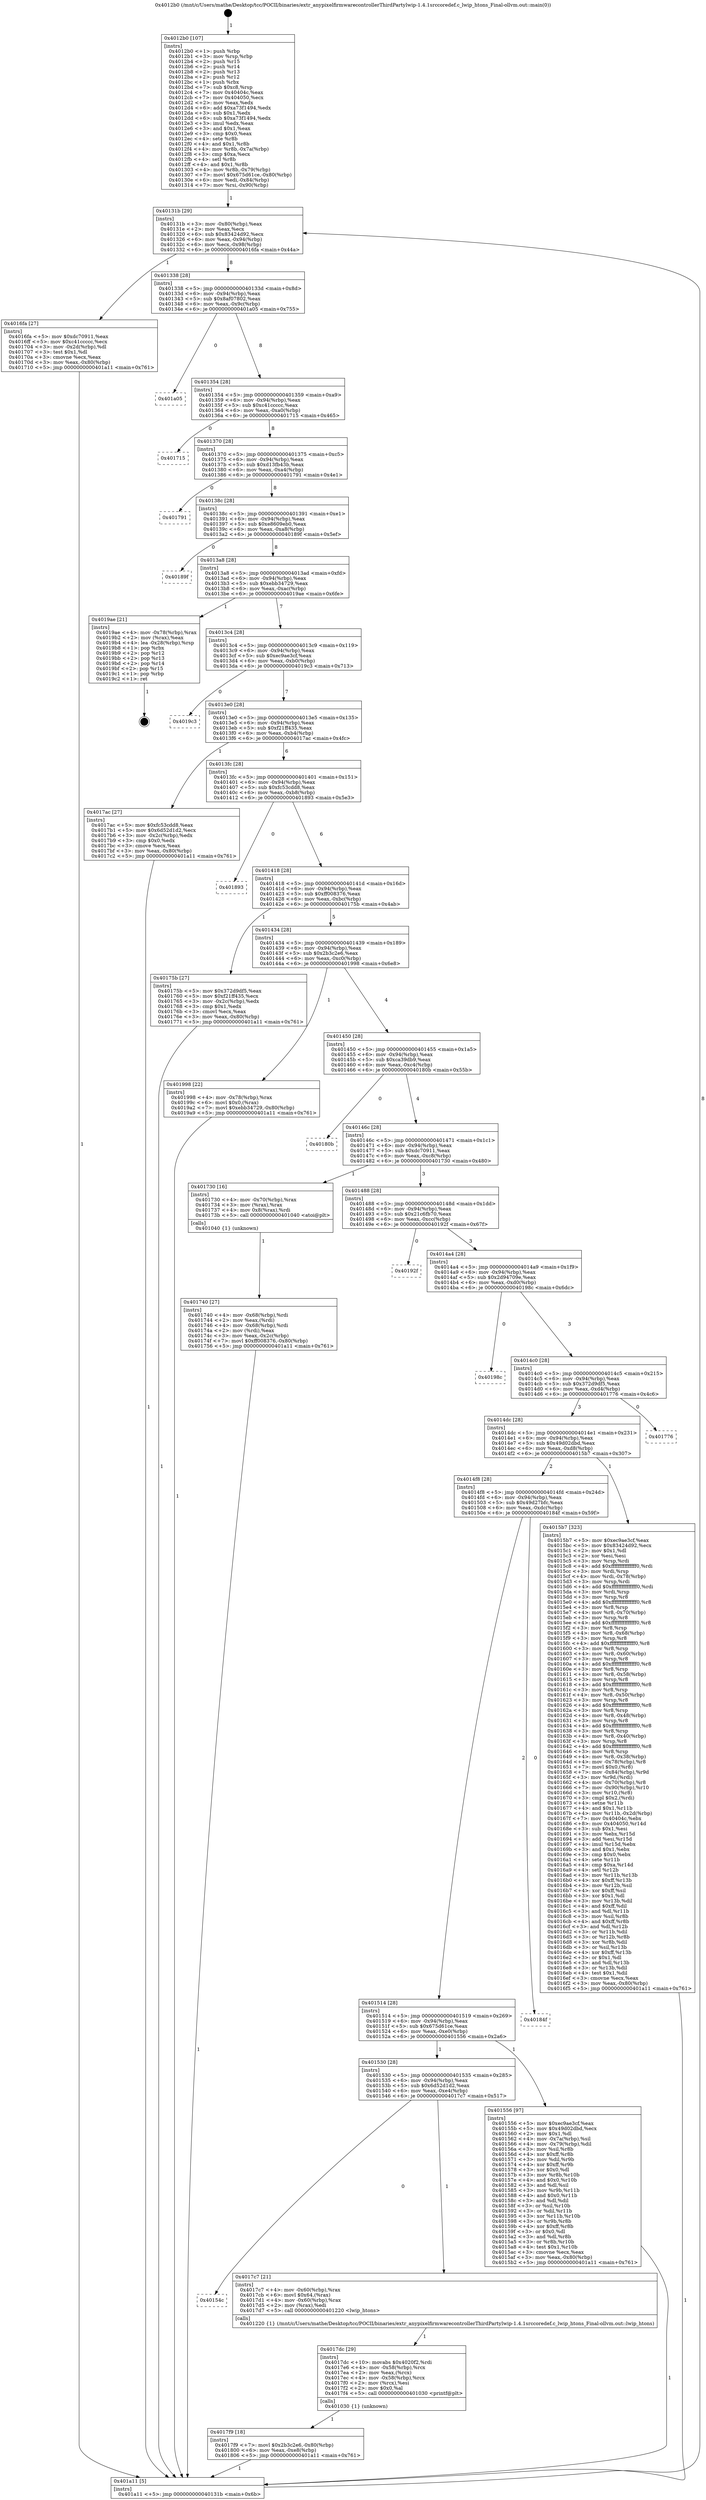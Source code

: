 digraph "0x4012b0" {
  label = "0x4012b0 (/mnt/c/Users/mathe/Desktop/tcc/POCII/binaries/extr_anypixelfirmwarecontrollerThirdPartylwip-1.4.1srccoredef.c_lwip_htons_Final-ollvm.out::main(0))"
  labelloc = "t"
  node[shape=record]

  Entry [label="",width=0.3,height=0.3,shape=circle,fillcolor=black,style=filled]
  "0x40131b" [label="{
     0x40131b [29]\l
     | [instrs]\l
     &nbsp;&nbsp;0x40131b \<+3\>: mov -0x80(%rbp),%eax\l
     &nbsp;&nbsp;0x40131e \<+2\>: mov %eax,%ecx\l
     &nbsp;&nbsp;0x401320 \<+6\>: sub $0x83424d92,%ecx\l
     &nbsp;&nbsp;0x401326 \<+6\>: mov %eax,-0x94(%rbp)\l
     &nbsp;&nbsp;0x40132c \<+6\>: mov %ecx,-0x98(%rbp)\l
     &nbsp;&nbsp;0x401332 \<+6\>: je 00000000004016fa \<main+0x44a\>\l
  }"]
  "0x4016fa" [label="{
     0x4016fa [27]\l
     | [instrs]\l
     &nbsp;&nbsp;0x4016fa \<+5\>: mov $0xdc70911,%eax\l
     &nbsp;&nbsp;0x4016ff \<+5\>: mov $0xc41ccccc,%ecx\l
     &nbsp;&nbsp;0x401704 \<+3\>: mov -0x2d(%rbp),%dl\l
     &nbsp;&nbsp;0x401707 \<+3\>: test $0x1,%dl\l
     &nbsp;&nbsp;0x40170a \<+3\>: cmovne %ecx,%eax\l
     &nbsp;&nbsp;0x40170d \<+3\>: mov %eax,-0x80(%rbp)\l
     &nbsp;&nbsp;0x401710 \<+5\>: jmp 0000000000401a11 \<main+0x761\>\l
  }"]
  "0x401338" [label="{
     0x401338 [28]\l
     | [instrs]\l
     &nbsp;&nbsp;0x401338 \<+5\>: jmp 000000000040133d \<main+0x8d\>\l
     &nbsp;&nbsp;0x40133d \<+6\>: mov -0x94(%rbp),%eax\l
     &nbsp;&nbsp;0x401343 \<+5\>: sub $0x8af07802,%eax\l
     &nbsp;&nbsp;0x401348 \<+6\>: mov %eax,-0x9c(%rbp)\l
     &nbsp;&nbsp;0x40134e \<+6\>: je 0000000000401a05 \<main+0x755\>\l
  }"]
  Exit [label="",width=0.3,height=0.3,shape=circle,fillcolor=black,style=filled,peripheries=2]
  "0x401a05" [label="{
     0x401a05\l
  }", style=dashed]
  "0x401354" [label="{
     0x401354 [28]\l
     | [instrs]\l
     &nbsp;&nbsp;0x401354 \<+5\>: jmp 0000000000401359 \<main+0xa9\>\l
     &nbsp;&nbsp;0x401359 \<+6\>: mov -0x94(%rbp),%eax\l
     &nbsp;&nbsp;0x40135f \<+5\>: sub $0xc41ccccc,%eax\l
     &nbsp;&nbsp;0x401364 \<+6\>: mov %eax,-0xa0(%rbp)\l
     &nbsp;&nbsp;0x40136a \<+6\>: je 0000000000401715 \<main+0x465\>\l
  }"]
  "0x4017f9" [label="{
     0x4017f9 [18]\l
     | [instrs]\l
     &nbsp;&nbsp;0x4017f9 \<+7\>: movl $0x2b3c2e6,-0x80(%rbp)\l
     &nbsp;&nbsp;0x401800 \<+6\>: mov %eax,-0xe8(%rbp)\l
     &nbsp;&nbsp;0x401806 \<+5\>: jmp 0000000000401a11 \<main+0x761\>\l
  }"]
  "0x401715" [label="{
     0x401715\l
  }", style=dashed]
  "0x401370" [label="{
     0x401370 [28]\l
     | [instrs]\l
     &nbsp;&nbsp;0x401370 \<+5\>: jmp 0000000000401375 \<main+0xc5\>\l
     &nbsp;&nbsp;0x401375 \<+6\>: mov -0x94(%rbp),%eax\l
     &nbsp;&nbsp;0x40137b \<+5\>: sub $0xd13fb43b,%eax\l
     &nbsp;&nbsp;0x401380 \<+6\>: mov %eax,-0xa4(%rbp)\l
     &nbsp;&nbsp;0x401386 \<+6\>: je 0000000000401791 \<main+0x4e1\>\l
  }"]
  "0x4017dc" [label="{
     0x4017dc [29]\l
     | [instrs]\l
     &nbsp;&nbsp;0x4017dc \<+10\>: movabs $0x4020f2,%rdi\l
     &nbsp;&nbsp;0x4017e6 \<+4\>: mov -0x58(%rbp),%rcx\l
     &nbsp;&nbsp;0x4017ea \<+2\>: mov %eax,(%rcx)\l
     &nbsp;&nbsp;0x4017ec \<+4\>: mov -0x58(%rbp),%rcx\l
     &nbsp;&nbsp;0x4017f0 \<+2\>: mov (%rcx),%esi\l
     &nbsp;&nbsp;0x4017f2 \<+2\>: mov $0x0,%al\l
     &nbsp;&nbsp;0x4017f4 \<+5\>: call 0000000000401030 \<printf@plt\>\l
     | [calls]\l
     &nbsp;&nbsp;0x401030 \{1\} (unknown)\l
  }"]
  "0x401791" [label="{
     0x401791\l
  }", style=dashed]
  "0x40138c" [label="{
     0x40138c [28]\l
     | [instrs]\l
     &nbsp;&nbsp;0x40138c \<+5\>: jmp 0000000000401391 \<main+0xe1\>\l
     &nbsp;&nbsp;0x401391 \<+6\>: mov -0x94(%rbp),%eax\l
     &nbsp;&nbsp;0x401397 \<+5\>: sub $0xe8609eb0,%eax\l
     &nbsp;&nbsp;0x40139c \<+6\>: mov %eax,-0xa8(%rbp)\l
     &nbsp;&nbsp;0x4013a2 \<+6\>: je 000000000040189f \<main+0x5ef\>\l
  }"]
  "0x40154c" [label="{
     0x40154c\l
  }", style=dashed]
  "0x40189f" [label="{
     0x40189f\l
  }", style=dashed]
  "0x4013a8" [label="{
     0x4013a8 [28]\l
     | [instrs]\l
     &nbsp;&nbsp;0x4013a8 \<+5\>: jmp 00000000004013ad \<main+0xfd\>\l
     &nbsp;&nbsp;0x4013ad \<+6\>: mov -0x94(%rbp),%eax\l
     &nbsp;&nbsp;0x4013b3 \<+5\>: sub $0xebb34729,%eax\l
     &nbsp;&nbsp;0x4013b8 \<+6\>: mov %eax,-0xac(%rbp)\l
     &nbsp;&nbsp;0x4013be \<+6\>: je 00000000004019ae \<main+0x6fe\>\l
  }"]
  "0x4017c7" [label="{
     0x4017c7 [21]\l
     | [instrs]\l
     &nbsp;&nbsp;0x4017c7 \<+4\>: mov -0x60(%rbp),%rax\l
     &nbsp;&nbsp;0x4017cb \<+6\>: movl $0x64,(%rax)\l
     &nbsp;&nbsp;0x4017d1 \<+4\>: mov -0x60(%rbp),%rax\l
     &nbsp;&nbsp;0x4017d5 \<+2\>: mov (%rax),%edi\l
     &nbsp;&nbsp;0x4017d7 \<+5\>: call 0000000000401220 \<lwip_htons\>\l
     | [calls]\l
     &nbsp;&nbsp;0x401220 \{1\} (/mnt/c/Users/mathe/Desktop/tcc/POCII/binaries/extr_anypixelfirmwarecontrollerThirdPartylwip-1.4.1srccoredef.c_lwip_htons_Final-ollvm.out::lwip_htons)\l
  }"]
  "0x4019ae" [label="{
     0x4019ae [21]\l
     | [instrs]\l
     &nbsp;&nbsp;0x4019ae \<+4\>: mov -0x78(%rbp),%rax\l
     &nbsp;&nbsp;0x4019b2 \<+2\>: mov (%rax),%eax\l
     &nbsp;&nbsp;0x4019b4 \<+4\>: lea -0x28(%rbp),%rsp\l
     &nbsp;&nbsp;0x4019b8 \<+1\>: pop %rbx\l
     &nbsp;&nbsp;0x4019b9 \<+2\>: pop %r12\l
     &nbsp;&nbsp;0x4019bb \<+2\>: pop %r13\l
     &nbsp;&nbsp;0x4019bd \<+2\>: pop %r14\l
     &nbsp;&nbsp;0x4019bf \<+2\>: pop %r15\l
     &nbsp;&nbsp;0x4019c1 \<+1\>: pop %rbp\l
     &nbsp;&nbsp;0x4019c2 \<+1\>: ret\l
  }"]
  "0x4013c4" [label="{
     0x4013c4 [28]\l
     | [instrs]\l
     &nbsp;&nbsp;0x4013c4 \<+5\>: jmp 00000000004013c9 \<main+0x119\>\l
     &nbsp;&nbsp;0x4013c9 \<+6\>: mov -0x94(%rbp),%eax\l
     &nbsp;&nbsp;0x4013cf \<+5\>: sub $0xec9ae3cf,%eax\l
     &nbsp;&nbsp;0x4013d4 \<+6\>: mov %eax,-0xb0(%rbp)\l
     &nbsp;&nbsp;0x4013da \<+6\>: je 00000000004019c3 \<main+0x713\>\l
  }"]
  "0x401740" [label="{
     0x401740 [27]\l
     | [instrs]\l
     &nbsp;&nbsp;0x401740 \<+4\>: mov -0x68(%rbp),%rdi\l
     &nbsp;&nbsp;0x401744 \<+2\>: mov %eax,(%rdi)\l
     &nbsp;&nbsp;0x401746 \<+4\>: mov -0x68(%rbp),%rdi\l
     &nbsp;&nbsp;0x40174a \<+2\>: mov (%rdi),%eax\l
     &nbsp;&nbsp;0x40174c \<+3\>: mov %eax,-0x2c(%rbp)\l
     &nbsp;&nbsp;0x40174f \<+7\>: movl $0xff008376,-0x80(%rbp)\l
     &nbsp;&nbsp;0x401756 \<+5\>: jmp 0000000000401a11 \<main+0x761\>\l
  }"]
  "0x4019c3" [label="{
     0x4019c3\l
  }", style=dashed]
  "0x4013e0" [label="{
     0x4013e0 [28]\l
     | [instrs]\l
     &nbsp;&nbsp;0x4013e0 \<+5\>: jmp 00000000004013e5 \<main+0x135\>\l
     &nbsp;&nbsp;0x4013e5 \<+6\>: mov -0x94(%rbp),%eax\l
     &nbsp;&nbsp;0x4013eb \<+5\>: sub $0xf21ff435,%eax\l
     &nbsp;&nbsp;0x4013f0 \<+6\>: mov %eax,-0xb4(%rbp)\l
     &nbsp;&nbsp;0x4013f6 \<+6\>: je 00000000004017ac \<main+0x4fc\>\l
  }"]
  "0x4012b0" [label="{
     0x4012b0 [107]\l
     | [instrs]\l
     &nbsp;&nbsp;0x4012b0 \<+1\>: push %rbp\l
     &nbsp;&nbsp;0x4012b1 \<+3\>: mov %rsp,%rbp\l
     &nbsp;&nbsp;0x4012b4 \<+2\>: push %r15\l
     &nbsp;&nbsp;0x4012b6 \<+2\>: push %r14\l
     &nbsp;&nbsp;0x4012b8 \<+2\>: push %r13\l
     &nbsp;&nbsp;0x4012ba \<+2\>: push %r12\l
     &nbsp;&nbsp;0x4012bc \<+1\>: push %rbx\l
     &nbsp;&nbsp;0x4012bd \<+7\>: sub $0xc8,%rsp\l
     &nbsp;&nbsp;0x4012c4 \<+7\>: mov 0x40404c,%eax\l
     &nbsp;&nbsp;0x4012cb \<+7\>: mov 0x404050,%ecx\l
     &nbsp;&nbsp;0x4012d2 \<+2\>: mov %eax,%edx\l
     &nbsp;&nbsp;0x4012d4 \<+6\>: add $0xa73f1494,%edx\l
     &nbsp;&nbsp;0x4012da \<+3\>: sub $0x1,%edx\l
     &nbsp;&nbsp;0x4012dd \<+6\>: sub $0xa73f1494,%edx\l
     &nbsp;&nbsp;0x4012e3 \<+3\>: imul %edx,%eax\l
     &nbsp;&nbsp;0x4012e6 \<+3\>: and $0x1,%eax\l
     &nbsp;&nbsp;0x4012e9 \<+3\>: cmp $0x0,%eax\l
     &nbsp;&nbsp;0x4012ec \<+4\>: sete %r8b\l
     &nbsp;&nbsp;0x4012f0 \<+4\>: and $0x1,%r8b\l
     &nbsp;&nbsp;0x4012f4 \<+4\>: mov %r8b,-0x7a(%rbp)\l
     &nbsp;&nbsp;0x4012f8 \<+3\>: cmp $0xa,%ecx\l
     &nbsp;&nbsp;0x4012fb \<+4\>: setl %r8b\l
     &nbsp;&nbsp;0x4012ff \<+4\>: and $0x1,%r8b\l
     &nbsp;&nbsp;0x401303 \<+4\>: mov %r8b,-0x79(%rbp)\l
     &nbsp;&nbsp;0x401307 \<+7\>: movl $0x675d61ce,-0x80(%rbp)\l
     &nbsp;&nbsp;0x40130e \<+6\>: mov %edi,-0x84(%rbp)\l
     &nbsp;&nbsp;0x401314 \<+7\>: mov %rsi,-0x90(%rbp)\l
  }"]
  "0x4017ac" [label="{
     0x4017ac [27]\l
     | [instrs]\l
     &nbsp;&nbsp;0x4017ac \<+5\>: mov $0xfc53cdd8,%eax\l
     &nbsp;&nbsp;0x4017b1 \<+5\>: mov $0x6d52d1d2,%ecx\l
     &nbsp;&nbsp;0x4017b6 \<+3\>: mov -0x2c(%rbp),%edx\l
     &nbsp;&nbsp;0x4017b9 \<+3\>: cmp $0x0,%edx\l
     &nbsp;&nbsp;0x4017bc \<+3\>: cmove %ecx,%eax\l
     &nbsp;&nbsp;0x4017bf \<+3\>: mov %eax,-0x80(%rbp)\l
     &nbsp;&nbsp;0x4017c2 \<+5\>: jmp 0000000000401a11 \<main+0x761\>\l
  }"]
  "0x4013fc" [label="{
     0x4013fc [28]\l
     | [instrs]\l
     &nbsp;&nbsp;0x4013fc \<+5\>: jmp 0000000000401401 \<main+0x151\>\l
     &nbsp;&nbsp;0x401401 \<+6\>: mov -0x94(%rbp),%eax\l
     &nbsp;&nbsp;0x401407 \<+5\>: sub $0xfc53cdd8,%eax\l
     &nbsp;&nbsp;0x40140c \<+6\>: mov %eax,-0xb8(%rbp)\l
     &nbsp;&nbsp;0x401412 \<+6\>: je 0000000000401893 \<main+0x5e3\>\l
  }"]
  "0x401a11" [label="{
     0x401a11 [5]\l
     | [instrs]\l
     &nbsp;&nbsp;0x401a11 \<+5\>: jmp 000000000040131b \<main+0x6b\>\l
  }"]
  "0x401893" [label="{
     0x401893\l
  }", style=dashed]
  "0x401418" [label="{
     0x401418 [28]\l
     | [instrs]\l
     &nbsp;&nbsp;0x401418 \<+5\>: jmp 000000000040141d \<main+0x16d\>\l
     &nbsp;&nbsp;0x40141d \<+6\>: mov -0x94(%rbp),%eax\l
     &nbsp;&nbsp;0x401423 \<+5\>: sub $0xff008376,%eax\l
     &nbsp;&nbsp;0x401428 \<+6\>: mov %eax,-0xbc(%rbp)\l
     &nbsp;&nbsp;0x40142e \<+6\>: je 000000000040175b \<main+0x4ab\>\l
  }"]
  "0x401530" [label="{
     0x401530 [28]\l
     | [instrs]\l
     &nbsp;&nbsp;0x401530 \<+5\>: jmp 0000000000401535 \<main+0x285\>\l
     &nbsp;&nbsp;0x401535 \<+6\>: mov -0x94(%rbp),%eax\l
     &nbsp;&nbsp;0x40153b \<+5\>: sub $0x6d52d1d2,%eax\l
     &nbsp;&nbsp;0x401540 \<+6\>: mov %eax,-0xe4(%rbp)\l
     &nbsp;&nbsp;0x401546 \<+6\>: je 00000000004017c7 \<main+0x517\>\l
  }"]
  "0x40175b" [label="{
     0x40175b [27]\l
     | [instrs]\l
     &nbsp;&nbsp;0x40175b \<+5\>: mov $0x372d9df5,%eax\l
     &nbsp;&nbsp;0x401760 \<+5\>: mov $0xf21ff435,%ecx\l
     &nbsp;&nbsp;0x401765 \<+3\>: mov -0x2c(%rbp),%edx\l
     &nbsp;&nbsp;0x401768 \<+3\>: cmp $0x1,%edx\l
     &nbsp;&nbsp;0x40176b \<+3\>: cmovl %ecx,%eax\l
     &nbsp;&nbsp;0x40176e \<+3\>: mov %eax,-0x80(%rbp)\l
     &nbsp;&nbsp;0x401771 \<+5\>: jmp 0000000000401a11 \<main+0x761\>\l
  }"]
  "0x401434" [label="{
     0x401434 [28]\l
     | [instrs]\l
     &nbsp;&nbsp;0x401434 \<+5\>: jmp 0000000000401439 \<main+0x189\>\l
     &nbsp;&nbsp;0x401439 \<+6\>: mov -0x94(%rbp),%eax\l
     &nbsp;&nbsp;0x40143f \<+5\>: sub $0x2b3c2e6,%eax\l
     &nbsp;&nbsp;0x401444 \<+6\>: mov %eax,-0xc0(%rbp)\l
     &nbsp;&nbsp;0x40144a \<+6\>: je 0000000000401998 \<main+0x6e8\>\l
  }"]
  "0x401556" [label="{
     0x401556 [97]\l
     | [instrs]\l
     &nbsp;&nbsp;0x401556 \<+5\>: mov $0xec9ae3cf,%eax\l
     &nbsp;&nbsp;0x40155b \<+5\>: mov $0x49d02dbd,%ecx\l
     &nbsp;&nbsp;0x401560 \<+2\>: mov $0x1,%dl\l
     &nbsp;&nbsp;0x401562 \<+4\>: mov -0x7a(%rbp),%sil\l
     &nbsp;&nbsp;0x401566 \<+4\>: mov -0x79(%rbp),%dil\l
     &nbsp;&nbsp;0x40156a \<+3\>: mov %sil,%r8b\l
     &nbsp;&nbsp;0x40156d \<+4\>: xor $0xff,%r8b\l
     &nbsp;&nbsp;0x401571 \<+3\>: mov %dil,%r9b\l
     &nbsp;&nbsp;0x401574 \<+4\>: xor $0xff,%r9b\l
     &nbsp;&nbsp;0x401578 \<+3\>: xor $0x0,%dl\l
     &nbsp;&nbsp;0x40157b \<+3\>: mov %r8b,%r10b\l
     &nbsp;&nbsp;0x40157e \<+4\>: and $0x0,%r10b\l
     &nbsp;&nbsp;0x401582 \<+3\>: and %dl,%sil\l
     &nbsp;&nbsp;0x401585 \<+3\>: mov %r9b,%r11b\l
     &nbsp;&nbsp;0x401588 \<+4\>: and $0x0,%r11b\l
     &nbsp;&nbsp;0x40158c \<+3\>: and %dl,%dil\l
     &nbsp;&nbsp;0x40158f \<+3\>: or %sil,%r10b\l
     &nbsp;&nbsp;0x401592 \<+3\>: or %dil,%r11b\l
     &nbsp;&nbsp;0x401595 \<+3\>: xor %r11b,%r10b\l
     &nbsp;&nbsp;0x401598 \<+3\>: or %r9b,%r8b\l
     &nbsp;&nbsp;0x40159b \<+4\>: xor $0xff,%r8b\l
     &nbsp;&nbsp;0x40159f \<+3\>: or $0x0,%dl\l
     &nbsp;&nbsp;0x4015a2 \<+3\>: and %dl,%r8b\l
     &nbsp;&nbsp;0x4015a5 \<+3\>: or %r8b,%r10b\l
     &nbsp;&nbsp;0x4015a8 \<+4\>: test $0x1,%r10b\l
     &nbsp;&nbsp;0x4015ac \<+3\>: cmovne %ecx,%eax\l
     &nbsp;&nbsp;0x4015af \<+3\>: mov %eax,-0x80(%rbp)\l
     &nbsp;&nbsp;0x4015b2 \<+5\>: jmp 0000000000401a11 \<main+0x761\>\l
  }"]
  "0x401998" [label="{
     0x401998 [22]\l
     | [instrs]\l
     &nbsp;&nbsp;0x401998 \<+4\>: mov -0x78(%rbp),%rax\l
     &nbsp;&nbsp;0x40199c \<+6\>: movl $0x0,(%rax)\l
     &nbsp;&nbsp;0x4019a2 \<+7\>: movl $0xebb34729,-0x80(%rbp)\l
     &nbsp;&nbsp;0x4019a9 \<+5\>: jmp 0000000000401a11 \<main+0x761\>\l
  }"]
  "0x401450" [label="{
     0x401450 [28]\l
     | [instrs]\l
     &nbsp;&nbsp;0x401450 \<+5\>: jmp 0000000000401455 \<main+0x1a5\>\l
     &nbsp;&nbsp;0x401455 \<+6\>: mov -0x94(%rbp),%eax\l
     &nbsp;&nbsp;0x40145b \<+5\>: sub $0xca39db9,%eax\l
     &nbsp;&nbsp;0x401460 \<+6\>: mov %eax,-0xc4(%rbp)\l
     &nbsp;&nbsp;0x401466 \<+6\>: je 000000000040180b \<main+0x55b\>\l
  }"]
  "0x401514" [label="{
     0x401514 [28]\l
     | [instrs]\l
     &nbsp;&nbsp;0x401514 \<+5\>: jmp 0000000000401519 \<main+0x269\>\l
     &nbsp;&nbsp;0x401519 \<+6\>: mov -0x94(%rbp),%eax\l
     &nbsp;&nbsp;0x40151f \<+5\>: sub $0x675d61ce,%eax\l
     &nbsp;&nbsp;0x401524 \<+6\>: mov %eax,-0xe0(%rbp)\l
     &nbsp;&nbsp;0x40152a \<+6\>: je 0000000000401556 \<main+0x2a6\>\l
  }"]
  "0x40180b" [label="{
     0x40180b\l
  }", style=dashed]
  "0x40146c" [label="{
     0x40146c [28]\l
     | [instrs]\l
     &nbsp;&nbsp;0x40146c \<+5\>: jmp 0000000000401471 \<main+0x1c1\>\l
     &nbsp;&nbsp;0x401471 \<+6\>: mov -0x94(%rbp),%eax\l
     &nbsp;&nbsp;0x401477 \<+5\>: sub $0xdc70911,%eax\l
     &nbsp;&nbsp;0x40147c \<+6\>: mov %eax,-0xc8(%rbp)\l
     &nbsp;&nbsp;0x401482 \<+6\>: je 0000000000401730 \<main+0x480\>\l
  }"]
  "0x40184f" [label="{
     0x40184f\l
  }", style=dashed]
  "0x401730" [label="{
     0x401730 [16]\l
     | [instrs]\l
     &nbsp;&nbsp;0x401730 \<+4\>: mov -0x70(%rbp),%rax\l
     &nbsp;&nbsp;0x401734 \<+3\>: mov (%rax),%rax\l
     &nbsp;&nbsp;0x401737 \<+4\>: mov 0x8(%rax),%rdi\l
     &nbsp;&nbsp;0x40173b \<+5\>: call 0000000000401040 \<atoi@plt\>\l
     | [calls]\l
     &nbsp;&nbsp;0x401040 \{1\} (unknown)\l
  }"]
  "0x401488" [label="{
     0x401488 [28]\l
     | [instrs]\l
     &nbsp;&nbsp;0x401488 \<+5\>: jmp 000000000040148d \<main+0x1dd\>\l
     &nbsp;&nbsp;0x40148d \<+6\>: mov -0x94(%rbp),%eax\l
     &nbsp;&nbsp;0x401493 \<+5\>: sub $0x21c6fb70,%eax\l
     &nbsp;&nbsp;0x401498 \<+6\>: mov %eax,-0xcc(%rbp)\l
     &nbsp;&nbsp;0x40149e \<+6\>: je 000000000040192f \<main+0x67f\>\l
  }"]
  "0x4014f8" [label="{
     0x4014f8 [28]\l
     | [instrs]\l
     &nbsp;&nbsp;0x4014f8 \<+5\>: jmp 00000000004014fd \<main+0x24d\>\l
     &nbsp;&nbsp;0x4014fd \<+6\>: mov -0x94(%rbp),%eax\l
     &nbsp;&nbsp;0x401503 \<+5\>: sub $0x49d27bfc,%eax\l
     &nbsp;&nbsp;0x401508 \<+6\>: mov %eax,-0xdc(%rbp)\l
     &nbsp;&nbsp;0x40150e \<+6\>: je 000000000040184f \<main+0x59f\>\l
  }"]
  "0x40192f" [label="{
     0x40192f\l
  }", style=dashed]
  "0x4014a4" [label="{
     0x4014a4 [28]\l
     | [instrs]\l
     &nbsp;&nbsp;0x4014a4 \<+5\>: jmp 00000000004014a9 \<main+0x1f9\>\l
     &nbsp;&nbsp;0x4014a9 \<+6\>: mov -0x94(%rbp),%eax\l
     &nbsp;&nbsp;0x4014af \<+5\>: sub $0x2d94709e,%eax\l
     &nbsp;&nbsp;0x4014b4 \<+6\>: mov %eax,-0xd0(%rbp)\l
     &nbsp;&nbsp;0x4014ba \<+6\>: je 000000000040198c \<main+0x6dc\>\l
  }"]
  "0x4015b7" [label="{
     0x4015b7 [323]\l
     | [instrs]\l
     &nbsp;&nbsp;0x4015b7 \<+5\>: mov $0xec9ae3cf,%eax\l
     &nbsp;&nbsp;0x4015bc \<+5\>: mov $0x83424d92,%ecx\l
     &nbsp;&nbsp;0x4015c1 \<+2\>: mov $0x1,%dl\l
     &nbsp;&nbsp;0x4015c3 \<+2\>: xor %esi,%esi\l
     &nbsp;&nbsp;0x4015c5 \<+3\>: mov %rsp,%rdi\l
     &nbsp;&nbsp;0x4015c8 \<+4\>: add $0xfffffffffffffff0,%rdi\l
     &nbsp;&nbsp;0x4015cc \<+3\>: mov %rdi,%rsp\l
     &nbsp;&nbsp;0x4015cf \<+4\>: mov %rdi,-0x78(%rbp)\l
     &nbsp;&nbsp;0x4015d3 \<+3\>: mov %rsp,%rdi\l
     &nbsp;&nbsp;0x4015d6 \<+4\>: add $0xfffffffffffffff0,%rdi\l
     &nbsp;&nbsp;0x4015da \<+3\>: mov %rdi,%rsp\l
     &nbsp;&nbsp;0x4015dd \<+3\>: mov %rsp,%r8\l
     &nbsp;&nbsp;0x4015e0 \<+4\>: add $0xfffffffffffffff0,%r8\l
     &nbsp;&nbsp;0x4015e4 \<+3\>: mov %r8,%rsp\l
     &nbsp;&nbsp;0x4015e7 \<+4\>: mov %r8,-0x70(%rbp)\l
     &nbsp;&nbsp;0x4015eb \<+3\>: mov %rsp,%r8\l
     &nbsp;&nbsp;0x4015ee \<+4\>: add $0xfffffffffffffff0,%r8\l
     &nbsp;&nbsp;0x4015f2 \<+3\>: mov %r8,%rsp\l
     &nbsp;&nbsp;0x4015f5 \<+4\>: mov %r8,-0x68(%rbp)\l
     &nbsp;&nbsp;0x4015f9 \<+3\>: mov %rsp,%r8\l
     &nbsp;&nbsp;0x4015fc \<+4\>: add $0xfffffffffffffff0,%r8\l
     &nbsp;&nbsp;0x401600 \<+3\>: mov %r8,%rsp\l
     &nbsp;&nbsp;0x401603 \<+4\>: mov %r8,-0x60(%rbp)\l
     &nbsp;&nbsp;0x401607 \<+3\>: mov %rsp,%r8\l
     &nbsp;&nbsp;0x40160a \<+4\>: add $0xfffffffffffffff0,%r8\l
     &nbsp;&nbsp;0x40160e \<+3\>: mov %r8,%rsp\l
     &nbsp;&nbsp;0x401611 \<+4\>: mov %r8,-0x58(%rbp)\l
     &nbsp;&nbsp;0x401615 \<+3\>: mov %rsp,%r8\l
     &nbsp;&nbsp;0x401618 \<+4\>: add $0xfffffffffffffff0,%r8\l
     &nbsp;&nbsp;0x40161c \<+3\>: mov %r8,%rsp\l
     &nbsp;&nbsp;0x40161f \<+4\>: mov %r8,-0x50(%rbp)\l
     &nbsp;&nbsp;0x401623 \<+3\>: mov %rsp,%r8\l
     &nbsp;&nbsp;0x401626 \<+4\>: add $0xfffffffffffffff0,%r8\l
     &nbsp;&nbsp;0x40162a \<+3\>: mov %r8,%rsp\l
     &nbsp;&nbsp;0x40162d \<+4\>: mov %r8,-0x48(%rbp)\l
     &nbsp;&nbsp;0x401631 \<+3\>: mov %rsp,%r8\l
     &nbsp;&nbsp;0x401634 \<+4\>: add $0xfffffffffffffff0,%r8\l
     &nbsp;&nbsp;0x401638 \<+3\>: mov %r8,%rsp\l
     &nbsp;&nbsp;0x40163b \<+4\>: mov %r8,-0x40(%rbp)\l
     &nbsp;&nbsp;0x40163f \<+3\>: mov %rsp,%r8\l
     &nbsp;&nbsp;0x401642 \<+4\>: add $0xfffffffffffffff0,%r8\l
     &nbsp;&nbsp;0x401646 \<+3\>: mov %r8,%rsp\l
     &nbsp;&nbsp;0x401649 \<+4\>: mov %r8,-0x38(%rbp)\l
     &nbsp;&nbsp;0x40164d \<+4\>: mov -0x78(%rbp),%r8\l
     &nbsp;&nbsp;0x401651 \<+7\>: movl $0x0,(%r8)\l
     &nbsp;&nbsp;0x401658 \<+7\>: mov -0x84(%rbp),%r9d\l
     &nbsp;&nbsp;0x40165f \<+3\>: mov %r9d,(%rdi)\l
     &nbsp;&nbsp;0x401662 \<+4\>: mov -0x70(%rbp),%r8\l
     &nbsp;&nbsp;0x401666 \<+7\>: mov -0x90(%rbp),%r10\l
     &nbsp;&nbsp;0x40166d \<+3\>: mov %r10,(%r8)\l
     &nbsp;&nbsp;0x401670 \<+3\>: cmpl $0x2,(%rdi)\l
     &nbsp;&nbsp;0x401673 \<+4\>: setne %r11b\l
     &nbsp;&nbsp;0x401677 \<+4\>: and $0x1,%r11b\l
     &nbsp;&nbsp;0x40167b \<+4\>: mov %r11b,-0x2d(%rbp)\l
     &nbsp;&nbsp;0x40167f \<+7\>: mov 0x40404c,%ebx\l
     &nbsp;&nbsp;0x401686 \<+8\>: mov 0x404050,%r14d\l
     &nbsp;&nbsp;0x40168e \<+3\>: sub $0x1,%esi\l
     &nbsp;&nbsp;0x401691 \<+3\>: mov %ebx,%r15d\l
     &nbsp;&nbsp;0x401694 \<+3\>: add %esi,%r15d\l
     &nbsp;&nbsp;0x401697 \<+4\>: imul %r15d,%ebx\l
     &nbsp;&nbsp;0x40169b \<+3\>: and $0x1,%ebx\l
     &nbsp;&nbsp;0x40169e \<+3\>: cmp $0x0,%ebx\l
     &nbsp;&nbsp;0x4016a1 \<+4\>: sete %r11b\l
     &nbsp;&nbsp;0x4016a5 \<+4\>: cmp $0xa,%r14d\l
     &nbsp;&nbsp;0x4016a9 \<+4\>: setl %r12b\l
     &nbsp;&nbsp;0x4016ad \<+3\>: mov %r11b,%r13b\l
     &nbsp;&nbsp;0x4016b0 \<+4\>: xor $0xff,%r13b\l
     &nbsp;&nbsp;0x4016b4 \<+3\>: mov %r12b,%sil\l
     &nbsp;&nbsp;0x4016b7 \<+4\>: xor $0xff,%sil\l
     &nbsp;&nbsp;0x4016bb \<+3\>: xor $0x1,%dl\l
     &nbsp;&nbsp;0x4016be \<+3\>: mov %r13b,%dil\l
     &nbsp;&nbsp;0x4016c1 \<+4\>: and $0xff,%dil\l
     &nbsp;&nbsp;0x4016c5 \<+3\>: and %dl,%r11b\l
     &nbsp;&nbsp;0x4016c8 \<+3\>: mov %sil,%r8b\l
     &nbsp;&nbsp;0x4016cb \<+4\>: and $0xff,%r8b\l
     &nbsp;&nbsp;0x4016cf \<+3\>: and %dl,%r12b\l
     &nbsp;&nbsp;0x4016d2 \<+3\>: or %r11b,%dil\l
     &nbsp;&nbsp;0x4016d5 \<+3\>: or %r12b,%r8b\l
     &nbsp;&nbsp;0x4016d8 \<+3\>: xor %r8b,%dil\l
     &nbsp;&nbsp;0x4016db \<+3\>: or %sil,%r13b\l
     &nbsp;&nbsp;0x4016de \<+4\>: xor $0xff,%r13b\l
     &nbsp;&nbsp;0x4016e2 \<+3\>: or $0x1,%dl\l
     &nbsp;&nbsp;0x4016e5 \<+3\>: and %dl,%r13b\l
     &nbsp;&nbsp;0x4016e8 \<+3\>: or %r13b,%dil\l
     &nbsp;&nbsp;0x4016eb \<+4\>: test $0x1,%dil\l
     &nbsp;&nbsp;0x4016ef \<+3\>: cmovne %ecx,%eax\l
     &nbsp;&nbsp;0x4016f2 \<+3\>: mov %eax,-0x80(%rbp)\l
     &nbsp;&nbsp;0x4016f5 \<+5\>: jmp 0000000000401a11 \<main+0x761\>\l
  }"]
  "0x40198c" [label="{
     0x40198c\l
  }", style=dashed]
  "0x4014c0" [label="{
     0x4014c0 [28]\l
     | [instrs]\l
     &nbsp;&nbsp;0x4014c0 \<+5\>: jmp 00000000004014c5 \<main+0x215\>\l
     &nbsp;&nbsp;0x4014c5 \<+6\>: mov -0x94(%rbp),%eax\l
     &nbsp;&nbsp;0x4014cb \<+5\>: sub $0x372d9df5,%eax\l
     &nbsp;&nbsp;0x4014d0 \<+6\>: mov %eax,-0xd4(%rbp)\l
     &nbsp;&nbsp;0x4014d6 \<+6\>: je 0000000000401776 \<main+0x4c6\>\l
  }"]
  "0x4014dc" [label="{
     0x4014dc [28]\l
     | [instrs]\l
     &nbsp;&nbsp;0x4014dc \<+5\>: jmp 00000000004014e1 \<main+0x231\>\l
     &nbsp;&nbsp;0x4014e1 \<+6\>: mov -0x94(%rbp),%eax\l
     &nbsp;&nbsp;0x4014e7 \<+5\>: sub $0x49d02dbd,%eax\l
     &nbsp;&nbsp;0x4014ec \<+6\>: mov %eax,-0xd8(%rbp)\l
     &nbsp;&nbsp;0x4014f2 \<+6\>: je 00000000004015b7 \<main+0x307\>\l
  }"]
  "0x401776" [label="{
     0x401776\l
  }", style=dashed]
  Entry -> "0x4012b0" [label=" 1"]
  "0x40131b" -> "0x4016fa" [label=" 1"]
  "0x40131b" -> "0x401338" [label=" 8"]
  "0x4019ae" -> Exit [label=" 1"]
  "0x401338" -> "0x401a05" [label=" 0"]
  "0x401338" -> "0x401354" [label=" 8"]
  "0x401998" -> "0x401a11" [label=" 1"]
  "0x401354" -> "0x401715" [label=" 0"]
  "0x401354" -> "0x401370" [label=" 8"]
  "0x4017f9" -> "0x401a11" [label=" 1"]
  "0x401370" -> "0x401791" [label=" 0"]
  "0x401370" -> "0x40138c" [label=" 8"]
  "0x4017dc" -> "0x4017f9" [label=" 1"]
  "0x40138c" -> "0x40189f" [label=" 0"]
  "0x40138c" -> "0x4013a8" [label=" 8"]
  "0x4017c7" -> "0x4017dc" [label=" 1"]
  "0x4013a8" -> "0x4019ae" [label=" 1"]
  "0x4013a8" -> "0x4013c4" [label=" 7"]
  "0x401530" -> "0x40154c" [label=" 0"]
  "0x4013c4" -> "0x4019c3" [label=" 0"]
  "0x4013c4" -> "0x4013e0" [label=" 7"]
  "0x401530" -> "0x4017c7" [label=" 1"]
  "0x4013e0" -> "0x4017ac" [label=" 1"]
  "0x4013e0" -> "0x4013fc" [label=" 6"]
  "0x40175b" -> "0x401a11" [label=" 1"]
  "0x4013fc" -> "0x401893" [label=" 0"]
  "0x4013fc" -> "0x401418" [label=" 6"]
  "0x401740" -> "0x401a11" [label=" 1"]
  "0x401418" -> "0x40175b" [label=" 1"]
  "0x401418" -> "0x401434" [label=" 5"]
  "0x401730" -> "0x401740" [label=" 1"]
  "0x401434" -> "0x401998" [label=" 1"]
  "0x401434" -> "0x401450" [label=" 4"]
  "0x4016fa" -> "0x401a11" [label=" 1"]
  "0x401450" -> "0x40180b" [label=" 0"]
  "0x401450" -> "0x40146c" [label=" 4"]
  "0x4017ac" -> "0x401a11" [label=" 1"]
  "0x40146c" -> "0x401730" [label=" 1"]
  "0x40146c" -> "0x401488" [label=" 3"]
  "0x401a11" -> "0x40131b" [label=" 8"]
  "0x401488" -> "0x40192f" [label=" 0"]
  "0x401488" -> "0x4014a4" [label=" 3"]
  "0x401556" -> "0x401a11" [label=" 1"]
  "0x4014a4" -> "0x40198c" [label=" 0"]
  "0x4014a4" -> "0x4014c0" [label=" 3"]
  "0x401514" -> "0x401530" [label=" 1"]
  "0x4014c0" -> "0x401776" [label=" 0"]
  "0x4014c0" -> "0x4014dc" [label=" 3"]
  "0x401514" -> "0x401556" [label=" 1"]
  "0x4014dc" -> "0x4015b7" [label=" 1"]
  "0x4014dc" -> "0x4014f8" [label=" 2"]
  "0x4012b0" -> "0x40131b" [label=" 1"]
  "0x4014f8" -> "0x40184f" [label=" 0"]
  "0x4014f8" -> "0x401514" [label=" 2"]
  "0x4015b7" -> "0x401a11" [label=" 1"]
}
